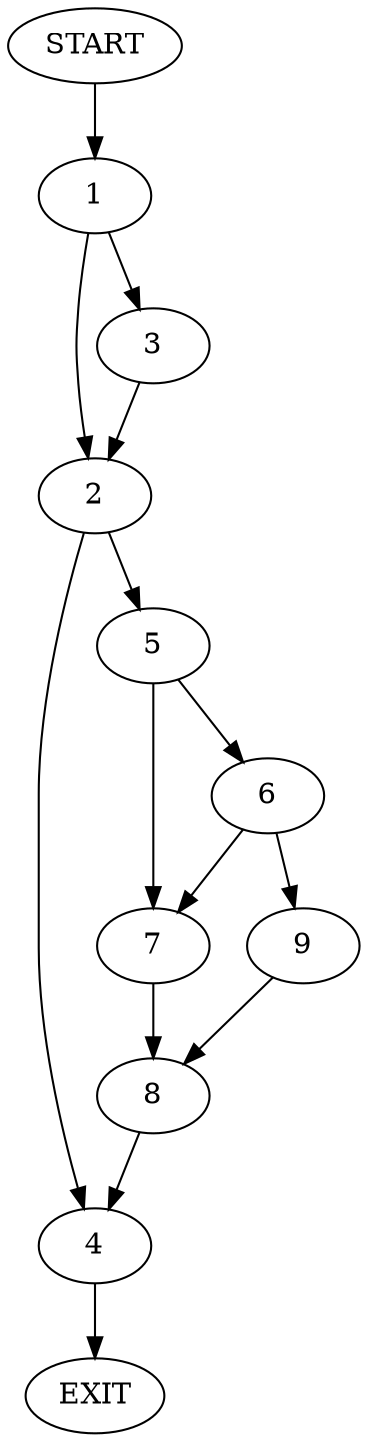 digraph {
0 [label="START"];
1;
2;
3;
4;
5;
6;
7;
8;
9;
10 [label="EXIT"];
0 -> 1;
1 -> 2;
1 -> 3;
2 -> 4;
2 -> 5;
3 -> 2;
4 -> 10;
5 -> 6;
5 -> 7;
7 -> 8;
6 -> 9;
6 -> 7;
9 -> 8;
8 -> 4;
}